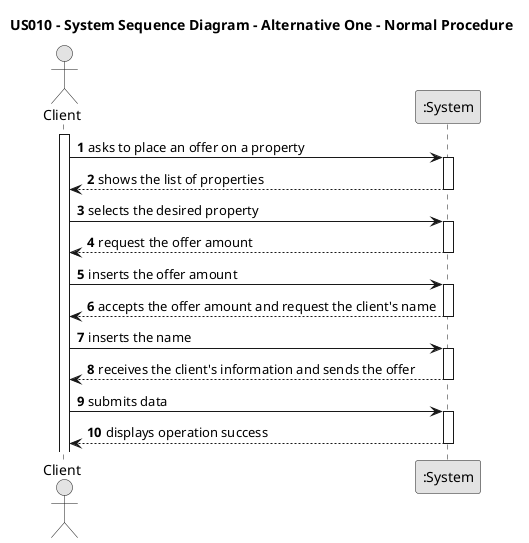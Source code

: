 @startuml

skinparam monochrome true
skinparam packageStyle rectangle
skinparam shadowing false

title US010 - System Sequence Diagram - Alternative One - Normal Procedure

autonumber

actor "Client" as Client
participant ":System" as System

activate Client

Client -> System : asks to place an offer on a property
activate System

System --> Client : shows the list of properties
deactivate System

Client -> System : selects the desired property
activate System

System --> Client : request the offer amount
deactivate System

Client -> System: inserts the offer amount
activate System

System --> Client: accepts the offer amount and request the client's name
deactivate System

Client -> System : inserts the name
activate System

System --> Client : receives the client's information and sends the offer
deactivate System

Client -> System : submits data
activate System

System --> Client : displays operation success
deactivate System
@enduml